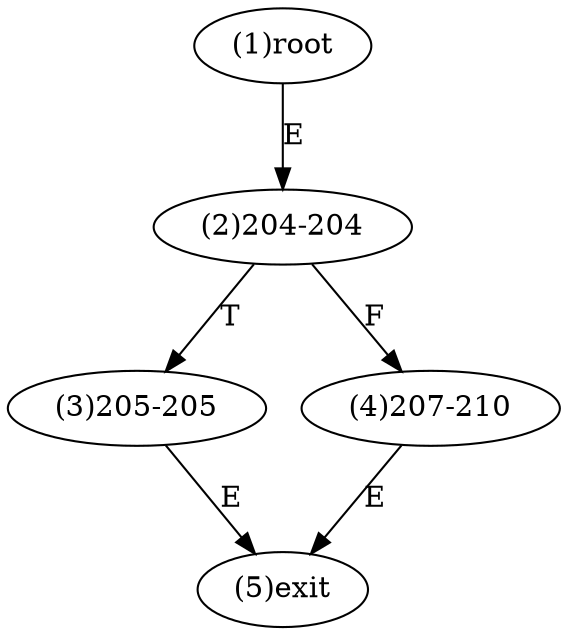 digraph "" { 
1[ label="(1)root"];
2[ label="(2)204-204"];
3[ label="(3)205-205"];
4[ label="(4)207-210"];
5[ label="(5)exit"];
1->2[ label="E"];
2->4[ label="F"];
2->3[ label="T"];
3->5[ label="E"];
4->5[ label="E"];
}